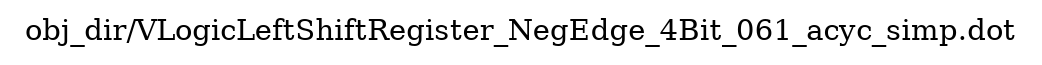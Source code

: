 digraph v3graph {
	graph	[label="obj_dir/VLogicLeftShiftRegister_NegEdge_4Bit_061_acyc_simp.dot",
		 labelloc=t, labeljust=l,
		 //size="7.5,10",
		 rankdir=TB];
}
